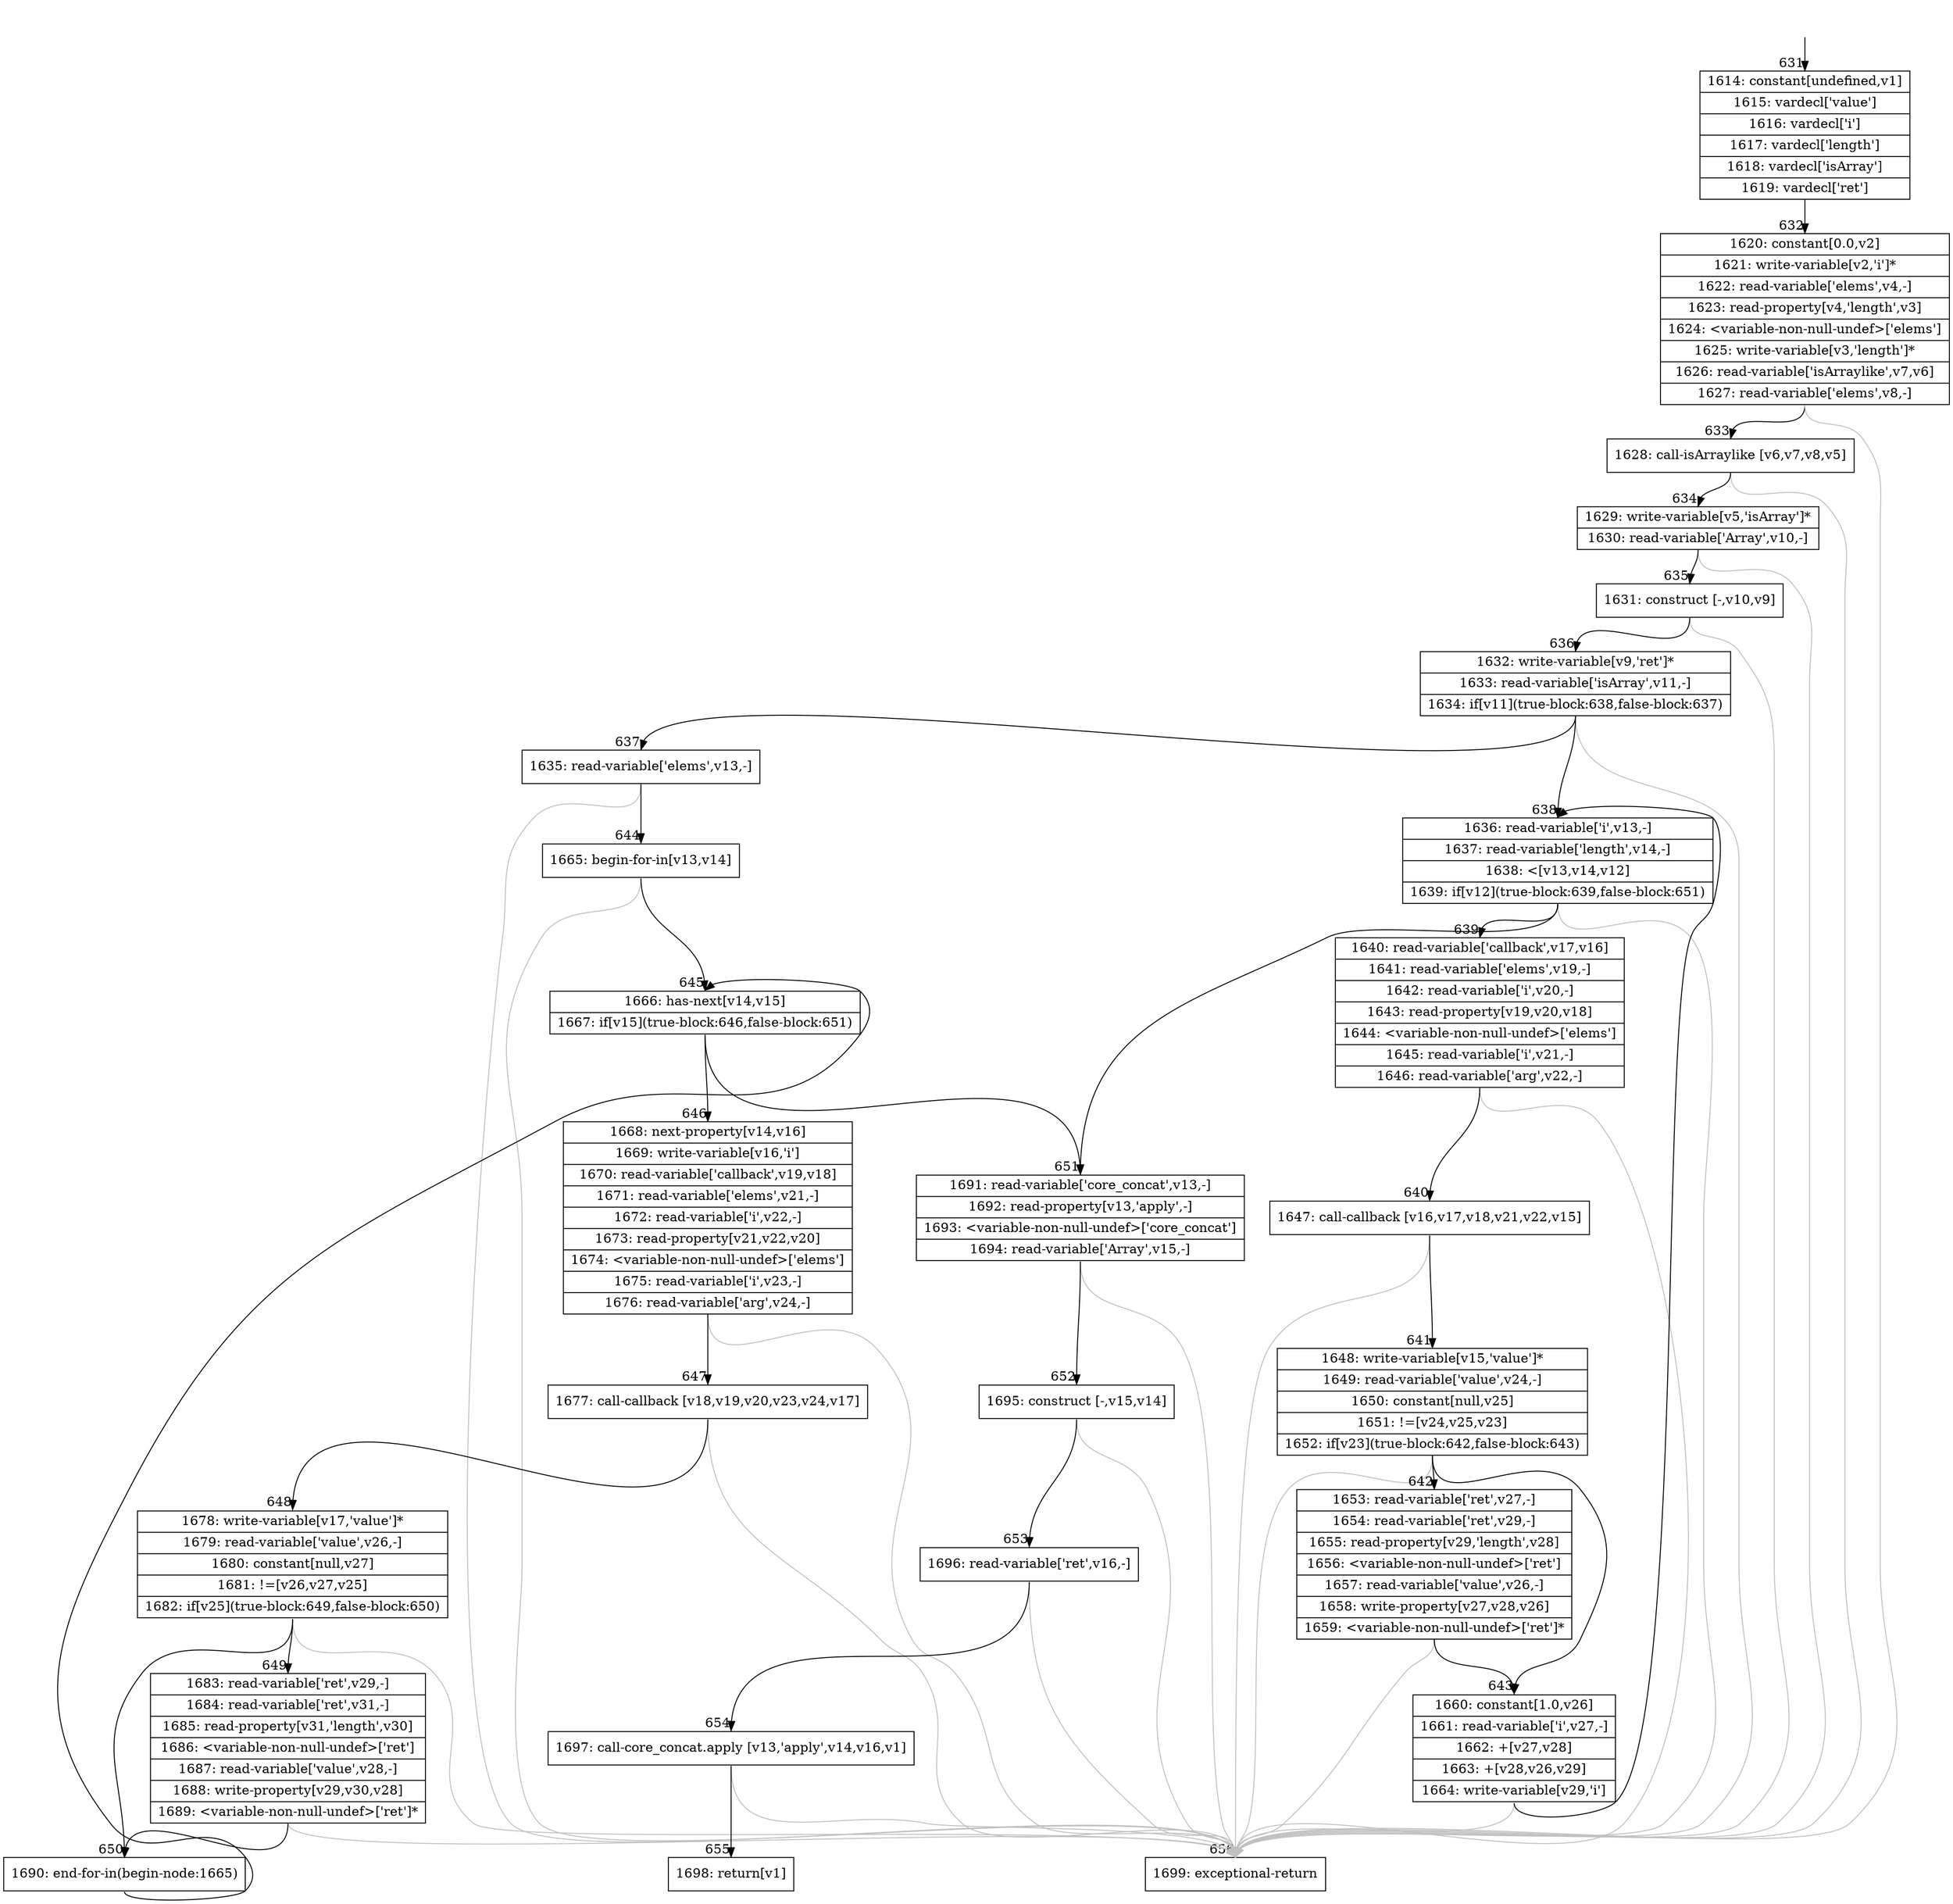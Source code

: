 digraph {
rankdir="TD"
BB_entry47[shape=none,label=""];
BB_entry47 -> BB631 [tailport=s, headport=n, headlabel="    631"]
BB631 [shape=record label="{1614: constant[undefined,v1]|1615: vardecl['value']|1616: vardecl['i']|1617: vardecl['length']|1618: vardecl['isArray']|1619: vardecl['ret']}" ] 
BB631 -> BB632 [tailport=s, headport=n, headlabel="      632"]
BB632 [shape=record label="{1620: constant[0.0,v2]|1621: write-variable[v2,'i']*|1622: read-variable['elems',v4,-]|1623: read-property[v4,'length',v3]|1624: \<variable-non-null-undef\>['elems']|1625: write-variable[v3,'length']*|1626: read-variable['isArraylike',v7,v6]|1627: read-variable['elems',v8,-]}" ] 
BB632 -> BB633 [tailport=s, headport=n, headlabel="      633"]
BB632 -> BB656 [tailport=s, headport=n, color=gray, headlabel="      656"]
BB633 [shape=record label="{1628: call-isArraylike [v6,v7,v8,v5]}" ] 
BB633 -> BB634 [tailport=s, headport=n, headlabel="      634"]
BB633 -> BB656 [tailport=s, headport=n, color=gray]
BB634 [shape=record label="{1629: write-variable[v5,'isArray']*|1630: read-variable['Array',v10,-]}" ] 
BB634 -> BB635 [tailport=s, headport=n, headlabel="      635"]
BB634 -> BB656 [tailport=s, headport=n, color=gray]
BB635 [shape=record label="{1631: construct [-,v10,v9]}" ] 
BB635 -> BB636 [tailport=s, headport=n, headlabel="      636"]
BB635 -> BB656 [tailport=s, headport=n, color=gray]
BB636 [shape=record label="{1632: write-variable[v9,'ret']*|1633: read-variable['isArray',v11,-]|1634: if[v11](true-block:638,false-block:637)}" ] 
BB636 -> BB638 [tailport=s, headport=n, headlabel="      638"]
BB636 -> BB637 [tailport=s, headport=n, headlabel="      637"]
BB636 -> BB656 [tailport=s, headport=n, color=gray]
BB637 [shape=record label="{1635: read-variable['elems',v13,-]}" ] 
BB637 -> BB644 [tailport=s, headport=n, headlabel="      644"]
BB637 -> BB656 [tailport=s, headport=n, color=gray]
BB638 [shape=record label="{1636: read-variable['i',v13,-]|1637: read-variable['length',v14,-]|1638: \<[v13,v14,v12]|1639: if[v12](true-block:639,false-block:651)}" ] 
BB638 -> BB639 [tailport=s, headport=n, headlabel="      639"]
BB638 -> BB651 [tailport=s, headport=n, headlabel="      651"]
BB638 -> BB656 [tailport=s, headport=n, color=gray]
BB639 [shape=record label="{1640: read-variable['callback',v17,v16]|1641: read-variable['elems',v19,-]|1642: read-variable['i',v20,-]|1643: read-property[v19,v20,v18]|1644: \<variable-non-null-undef\>['elems']|1645: read-variable['i',v21,-]|1646: read-variable['arg',v22,-]}" ] 
BB639 -> BB640 [tailport=s, headport=n, headlabel="      640"]
BB639 -> BB656 [tailport=s, headport=n, color=gray]
BB640 [shape=record label="{1647: call-callback [v16,v17,v18,v21,v22,v15]}" ] 
BB640 -> BB641 [tailport=s, headport=n, headlabel="      641"]
BB640 -> BB656 [tailport=s, headport=n, color=gray]
BB641 [shape=record label="{1648: write-variable[v15,'value']*|1649: read-variable['value',v24,-]|1650: constant[null,v25]|1651: !=[v24,v25,v23]|1652: if[v23](true-block:642,false-block:643)}" ] 
BB641 -> BB642 [tailport=s, headport=n, headlabel="      642"]
BB641 -> BB643 [tailport=s, headport=n, headlabel="      643"]
BB641 -> BB656 [tailport=s, headport=n, color=gray]
BB642 [shape=record label="{1653: read-variable['ret',v27,-]|1654: read-variable['ret',v29,-]|1655: read-property[v29,'length',v28]|1656: \<variable-non-null-undef\>['ret']|1657: read-variable['value',v26,-]|1658: write-property[v27,v28,v26]|1659: \<variable-non-null-undef\>['ret']*}" ] 
BB642 -> BB643 [tailport=s, headport=n]
BB642 -> BB656 [tailport=s, headport=n, color=gray]
BB643 [shape=record label="{1660: constant[1.0,v26]|1661: read-variable['i',v27,-]|1662: +[v27,v28]|1663: +[v28,v26,v29]|1664: write-variable[v29,'i']}" ] 
BB643 -> BB638 [tailport=s, headport=n]
BB643 -> BB656 [tailport=s, headport=n, color=gray]
BB644 [shape=record label="{1665: begin-for-in[v13,v14]}" ] 
BB644 -> BB645 [tailport=s, headport=n, headlabel="      645"]
BB644 -> BB656 [tailport=s, headport=n, color=gray]
BB645 [shape=record label="{1666: has-next[v14,v15]|1667: if[v15](true-block:646,false-block:651)}" ] 
BB645 -> BB646 [tailport=s, headport=n, headlabel="      646"]
BB645 -> BB651 [tailport=s, headport=n]
BB646 [shape=record label="{1668: next-property[v14,v16]|1669: write-variable[v16,'i']|1670: read-variable['callback',v19,v18]|1671: read-variable['elems',v21,-]|1672: read-variable['i',v22,-]|1673: read-property[v21,v22,v20]|1674: \<variable-non-null-undef\>['elems']|1675: read-variable['i',v23,-]|1676: read-variable['arg',v24,-]}" ] 
BB646 -> BB647 [tailport=s, headport=n, headlabel="      647"]
BB646 -> BB656 [tailport=s, headport=n, color=gray]
BB647 [shape=record label="{1677: call-callback [v18,v19,v20,v23,v24,v17]}" ] 
BB647 -> BB648 [tailport=s, headport=n, headlabel="      648"]
BB647 -> BB656 [tailport=s, headport=n, color=gray]
BB648 [shape=record label="{1678: write-variable[v17,'value']*|1679: read-variable['value',v26,-]|1680: constant[null,v27]|1681: !=[v26,v27,v25]|1682: if[v25](true-block:649,false-block:650)}" ] 
BB648 -> BB649 [tailport=s, headport=n, headlabel="      649"]
BB648 -> BB650 [tailport=s, headport=n, headlabel="      650"]
BB648 -> BB656 [tailport=s, headport=n, color=gray]
BB649 [shape=record label="{1683: read-variable['ret',v29,-]|1684: read-variable['ret',v31,-]|1685: read-property[v31,'length',v30]|1686: \<variable-non-null-undef\>['ret']|1687: read-variable['value',v28,-]|1688: write-property[v29,v30,v28]|1689: \<variable-non-null-undef\>['ret']*}" ] 
BB649 -> BB650 [tailport=s, headport=n]
BB649 -> BB656 [tailport=s, headport=n, color=gray]
BB650 [shape=record label="{1690: end-for-in(begin-node:1665)}" ] 
BB650 -> BB645 [tailport=s, headport=n]
BB651 [shape=record label="{1691: read-variable['core_concat',v13,-]|1692: read-property[v13,'apply',-]|1693: \<variable-non-null-undef\>['core_concat']|1694: read-variable['Array',v15,-]}" ] 
BB651 -> BB652 [tailport=s, headport=n, headlabel="      652"]
BB651 -> BB656 [tailport=s, headport=n, color=gray]
BB652 [shape=record label="{1695: construct [-,v15,v14]}" ] 
BB652 -> BB653 [tailport=s, headport=n, headlabel="      653"]
BB652 -> BB656 [tailport=s, headport=n, color=gray]
BB653 [shape=record label="{1696: read-variable['ret',v16,-]}" ] 
BB653 -> BB654 [tailport=s, headport=n, headlabel="      654"]
BB653 -> BB656 [tailport=s, headport=n, color=gray]
BB654 [shape=record label="{1697: call-core_concat.apply [v13,'apply',v14,v16,v1]}" ] 
BB654 -> BB655 [tailport=s, headport=n, headlabel="      655"]
BB654 -> BB656 [tailport=s, headport=n, color=gray]
BB655 [shape=record label="{1698: return[v1]}" ] 
BB656 [shape=record label="{1699: exceptional-return}" ] 
//#$~ 792
}

